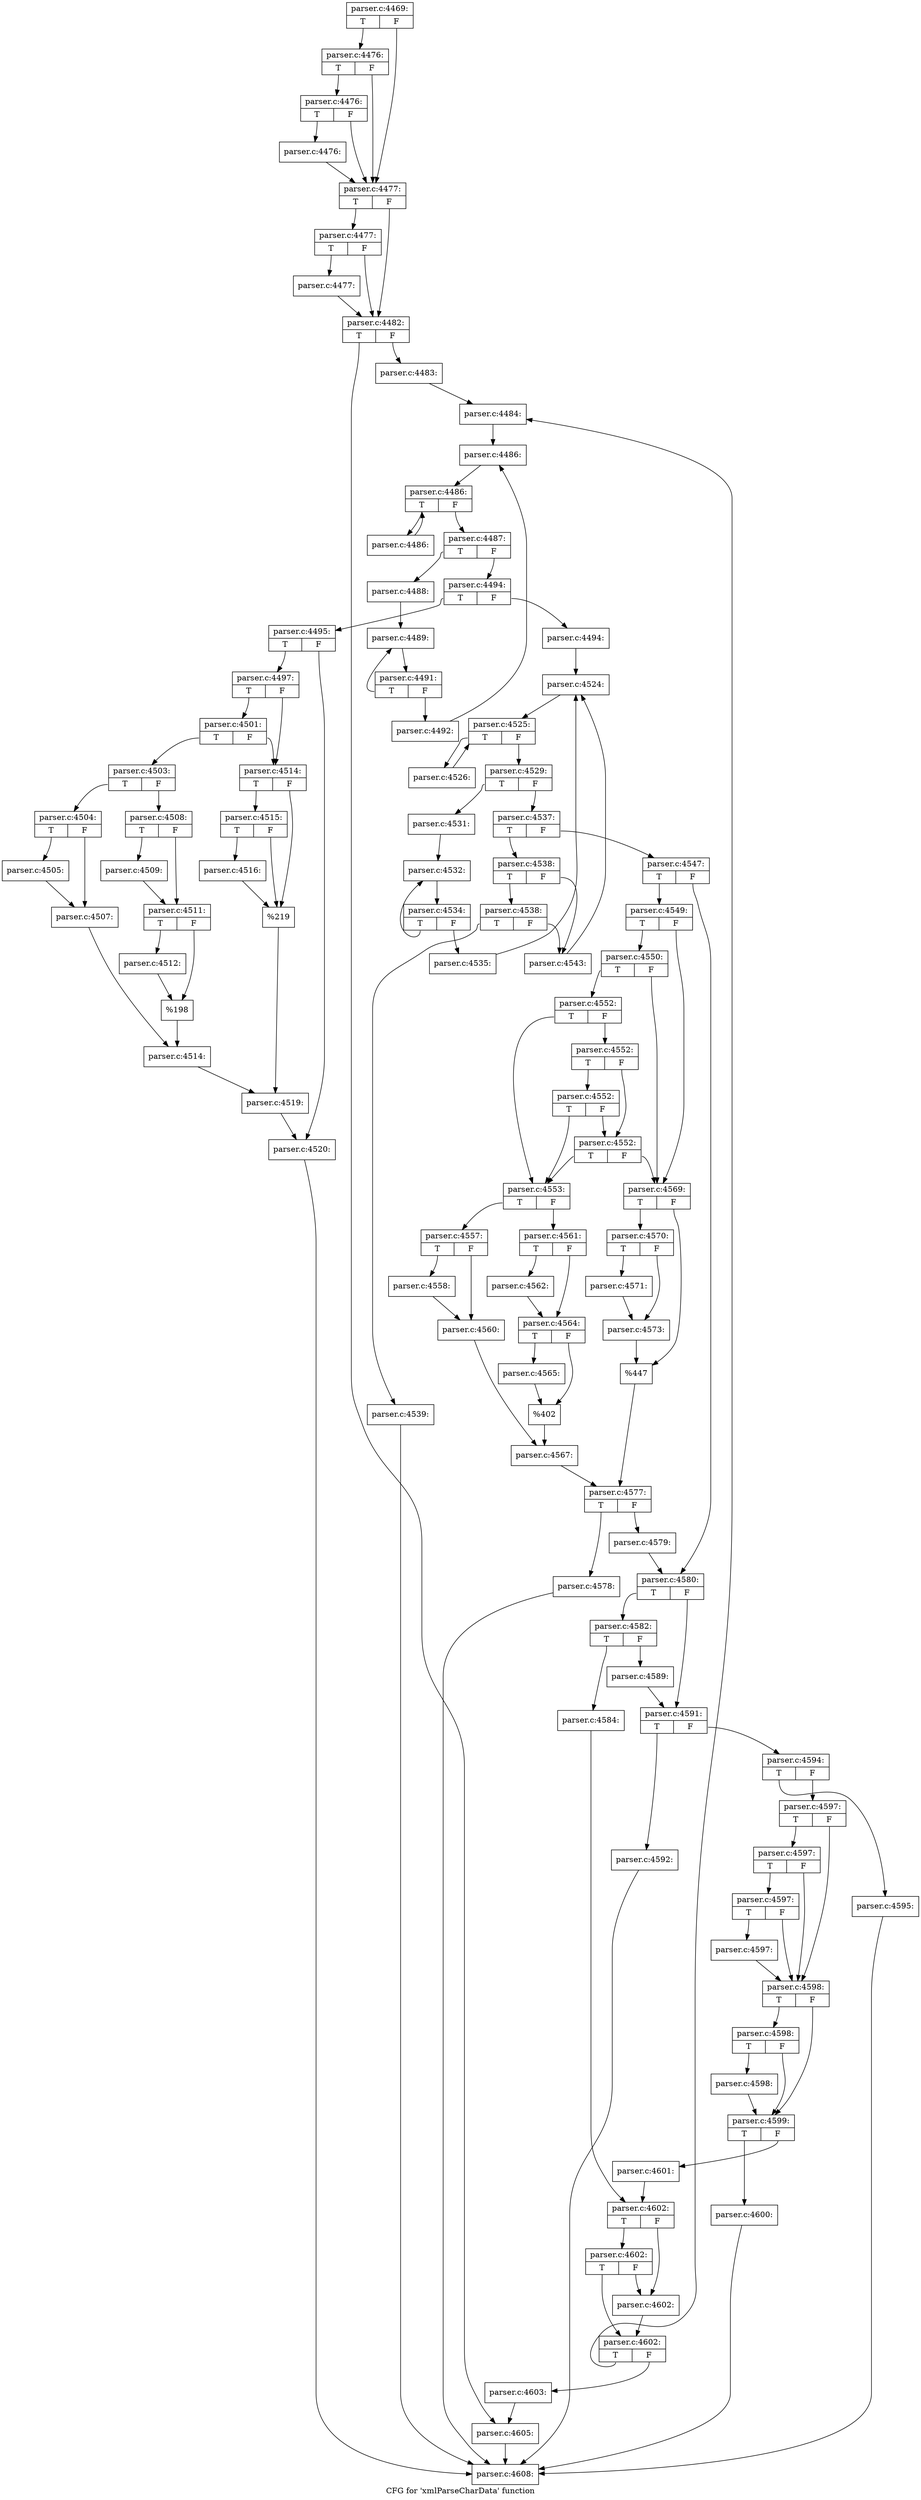 digraph "CFG for 'xmlParseCharData' function" {
	label="CFG for 'xmlParseCharData' function";

	Node0x4399240 [shape=record,label="{parser.c:4469:|{<s0>T|<s1>F}}"];
	Node0x4399240:s0 -> Node0x43ab1f0;
	Node0x4399240:s1 -> Node0x43ab120;
	Node0x43ab1f0 [shape=record,label="{parser.c:4476:|{<s0>T|<s1>F}}"];
	Node0x43ab1f0:s0 -> Node0x43ab170;
	Node0x43ab1f0:s1 -> Node0x43ab120;
	Node0x43ab170 [shape=record,label="{parser.c:4476:|{<s0>T|<s1>F}}"];
	Node0x43ab170:s0 -> Node0x43ab0d0;
	Node0x43ab170:s1 -> Node0x43ab120;
	Node0x43ab0d0 [shape=record,label="{parser.c:4476:}"];
	Node0x43ab0d0 -> Node0x43ab120;
	Node0x43ab120 [shape=record,label="{parser.c:4477:|{<s0>T|<s1>F}}"];
	Node0x43ab120:s0 -> Node0x43ac530;
	Node0x43ab120:s1 -> Node0x43ac4e0;
	Node0x43ac530 [shape=record,label="{parser.c:4477:|{<s0>T|<s1>F}}"];
	Node0x43ac530:s0 -> Node0x43ac490;
	Node0x43ac530:s1 -> Node0x43ac4e0;
	Node0x43ac490 [shape=record,label="{parser.c:4477:}"];
	Node0x43ac490 -> Node0x43ac4e0;
	Node0x43ac4e0 [shape=record,label="{parser.c:4482:|{<s0>T|<s1>F}}"];
	Node0x43ac4e0:s0 -> Node0x43ad170;
	Node0x43ac4e0:s1 -> Node0x43ad120;
	Node0x43ad120 [shape=record,label="{parser.c:4483:}"];
	Node0x43ad120 -> Node0x43ad870;
	Node0x43ad870 [shape=record,label="{parser.c:4484:}"];
	Node0x43ad870 -> Node0x43ad930;
	Node0x43ad930 [shape=record,label="{parser.c:4486:}"];
	Node0x43ad930 -> Node0x43ae310;
	Node0x43ae310 [shape=record,label="{parser.c:4486:|{<s0>T|<s1>F}}"];
	Node0x43ae310:s0 -> Node0x43ae7c0;
	Node0x43ae310:s1 -> Node0x43ae530;
	Node0x43ae7c0 [shape=record,label="{parser.c:4486:}"];
	Node0x43ae7c0 -> Node0x43ae310;
	Node0x43ae530 [shape=record,label="{parser.c:4487:|{<s0>T|<s1>F}}"];
	Node0x43ae530:s0 -> Node0x43aef50;
	Node0x43ae530:s1 -> Node0x43aefa0;
	Node0x43aef50 [shape=record,label="{parser.c:4488:}"];
	Node0x43aef50 -> Node0x43af480;
	Node0x43af480 [shape=record,label="{parser.c:4489:}"];
	Node0x43af480 -> Node0x43af430;
	Node0x43af430 [shape=record,label="{parser.c:4491:|{<s0>T|<s1>F}}"];
	Node0x43af430:s0 -> Node0x43af480;
	Node0x43af430:s1 -> Node0x43af3e0;
	Node0x43af3e0 [shape=record,label="{parser.c:4492:}"];
	Node0x43af3e0 -> Node0x43ad930;
	Node0x43aefa0 [shape=record,label="{parser.c:4494:|{<s0>T|<s1>F}}"];
	Node0x43aefa0:s0 -> Node0x43b0480;
	Node0x43aefa0:s1 -> Node0x43b04d0;
	Node0x43b0480 [shape=record,label="{parser.c:4495:|{<s0>T|<s1>F}}"];
	Node0x43b0480:s0 -> Node0x43b0f50;
	Node0x43b0480:s1 -> Node0x43b0fa0;
	Node0x43b0f50 [shape=record,label="{parser.c:4497:|{<s0>T|<s1>F}}"];
	Node0x43b0f50:s0 -> Node0x42af2c0;
	Node0x43b0f50:s1 -> Node0x42af270;
	Node0x42af2c0 [shape=record,label="{parser.c:4501:|{<s0>T|<s1>F}}"];
	Node0x42af2c0:s0 -> Node0x42af1d0;
	Node0x42af2c0:s1 -> Node0x42af270;
	Node0x42af1d0 [shape=record,label="{parser.c:4503:|{<s0>T|<s1>F}}"];
	Node0x42af1d0:s0 -> Node0x42aff70;
	Node0x42af1d0:s1 -> Node0x42b0010;
	Node0x42aff70 [shape=record,label="{parser.c:4504:|{<s0>T|<s1>F}}"];
	Node0x42aff70:s0 -> Node0x43b44d0;
	Node0x42aff70:s1 -> Node0x43b4800;
	Node0x43b44d0 [shape=record,label="{parser.c:4505:}"];
	Node0x43b44d0 -> Node0x43b4800;
	Node0x43b4800 [shape=record,label="{parser.c:4507:}"];
	Node0x43b4800 -> Node0x42affc0;
	Node0x42b0010 [shape=record,label="{parser.c:4508:|{<s0>T|<s1>F}}"];
	Node0x42b0010:s0 -> Node0x43b54f0;
	Node0x42b0010:s1 -> Node0x43b5540;
	Node0x43b54f0 [shape=record,label="{parser.c:4509:}"];
	Node0x43b54f0 -> Node0x43b5540;
	Node0x43b5540 [shape=record,label="{parser.c:4511:|{<s0>T|<s1>F}}"];
	Node0x43b5540:s0 -> Node0x43b6170;
	Node0x43b5540:s1 -> Node0x43b61c0;
	Node0x43b6170 [shape=record,label="{parser.c:4512:}"];
	Node0x43b6170 -> Node0x43b61c0;
	Node0x43b61c0 [shape=record,label="{%198}"];
	Node0x43b61c0 -> Node0x42affc0;
	Node0x42affc0 [shape=record,label="{parser.c:4514:}"];
	Node0x42affc0 -> Node0x42af220;
	Node0x42af270 [shape=record,label="{parser.c:4514:|{<s0>T|<s1>F}}"];
	Node0x42af270:s0 -> Node0x43b6c70;
	Node0x42af270:s1 -> Node0x43b6c20;
	Node0x43b6c70 [shape=record,label="{parser.c:4515:|{<s0>T|<s1>F}}"];
	Node0x43b6c70:s0 -> Node0x43b6bd0;
	Node0x43b6c70:s1 -> Node0x43b6c20;
	Node0x43b6bd0 [shape=record,label="{parser.c:4516:}"];
	Node0x43b6bd0 -> Node0x43b6c20;
	Node0x43b6c20 [shape=record,label="{%219}"];
	Node0x43b6c20 -> Node0x42af220;
	Node0x42af220 [shape=record,label="{parser.c:4519:}"];
	Node0x42af220 -> Node0x43b0fa0;
	Node0x43b0fa0 [shape=record,label="{parser.c:4520:}"];
	Node0x43b0fa0 -> Node0x43994c0;
	Node0x43b04d0 [shape=record,label="{parser.c:4494:}"];
	Node0x43b04d0 -> Node0x43b7f30;
	Node0x43b7f30 [shape=record,label="{parser.c:4524:}"];
	Node0x43b7f30 -> Node0x43b83e0;
	Node0x43b83e0 [shape=record,label="{parser.c:4525:|{<s0>T|<s1>F}}"];
	Node0x43b83e0:s0 -> Node0x4279840;
	Node0x43b83e0:s1 -> Node0x43b85c0;
	Node0x4279840 [shape=record,label="{parser.c:4526:}"];
	Node0x4279840 -> Node0x43b83e0;
	Node0x43b85c0 [shape=record,label="{parser.c:4529:|{<s0>T|<s1>F}}"];
	Node0x43b85c0:s0 -> Node0x43b9190;
	Node0x43b85c0:s1 -> Node0x43b91e0;
	Node0x43b9190 [shape=record,label="{parser.c:4531:}"];
	Node0x43b9190 -> Node0x43b96c0;
	Node0x43b96c0 [shape=record,label="{parser.c:4532:}"];
	Node0x43b96c0 -> Node0x43b9670;
	Node0x43b9670 [shape=record,label="{parser.c:4534:|{<s0>T|<s1>F}}"];
	Node0x43b9670:s0 -> Node0x43b96c0;
	Node0x43b9670:s1 -> Node0x43b9620;
	Node0x43b9620 [shape=record,label="{parser.c:4535:}"];
	Node0x43b9620 -> Node0x43b7f30;
	Node0x43b91e0 [shape=record,label="{parser.c:4537:|{<s0>T|<s1>F}}"];
	Node0x43b91e0:s0 -> Node0x43ba6c0;
	Node0x43b91e0:s1 -> Node0x43ba710;
	Node0x43ba6c0 [shape=record,label="{parser.c:4538:|{<s0>T|<s1>F}}"];
	Node0x43ba6c0:s0 -> Node0x43baca0;
	Node0x43ba6c0:s1 -> Node0x43bac50;
	Node0x43baca0 [shape=record,label="{parser.c:4538:|{<s0>T|<s1>F}}"];
	Node0x43baca0:s0 -> Node0x43bac00;
	Node0x43baca0:s1 -> Node0x43bac50;
	Node0x43bac00 [shape=record,label="{parser.c:4539:}"];
	Node0x43bac00 -> Node0x43994c0;
	Node0x43bac50 [shape=record,label="{parser.c:4543:}"];
	Node0x43bac50 -> Node0x43b7f30;
	Node0x43ba710 [shape=record,label="{parser.c:4547:|{<s0>T|<s1>F}}"];
	Node0x43ba710:s0 -> Node0x43bc950;
	Node0x43ba710:s1 -> Node0x43bc9a0;
	Node0x43bc950 [shape=record,label="{parser.c:4549:|{<s0>T|<s1>F}}"];
	Node0x43bc950:s0 -> Node0x43bced0;
	Node0x43bc950:s1 -> Node0x43bce00;
	Node0x43bced0 [shape=record,label="{parser.c:4550:|{<s0>T|<s1>F}}"];
	Node0x43bced0:s0 -> Node0x43bce50;
	Node0x43bced0:s1 -> Node0x43bce00;
	Node0x43bce50 [shape=record,label="{parser.c:4552:|{<s0>T|<s1>F}}"];
	Node0x43bce50:s0 -> Node0x43bcd60;
	Node0x43bce50:s1 -> Node0x43bda90;
	Node0x43bda90 [shape=record,label="{parser.c:4552:|{<s0>T|<s1>F}}"];
	Node0x43bda90:s0 -> Node0x43bdf10;
	Node0x43bda90:s1 -> Node0x43bda10;
	Node0x43bdf10 [shape=record,label="{parser.c:4552:|{<s0>T|<s1>F}}"];
	Node0x43bdf10:s0 -> Node0x43bcd60;
	Node0x43bdf10:s1 -> Node0x43bda10;
	Node0x43bda10 [shape=record,label="{parser.c:4552:|{<s0>T|<s1>F}}"];
	Node0x43bda10:s0 -> Node0x43bcd60;
	Node0x43bda10:s1 -> Node0x43bce00;
	Node0x43bcd60 [shape=record,label="{parser.c:4553:|{<s0>T|<s1>F}}"];
	Node0x43bcd60:s0 -> Node0x43bf650;
	Node0x43bcd60:s1 -> Node0x43bf6f0;
	Node0x43bf650 [shape=record,label="{parser.c:4557:|{<s0>T|<s1>F}}"];
	Node0x43bf650:s0 -> Node0x43bfc40;
	Node0x43bf650:s1 -> Node0x43bfc90;
	Node0x43bfc40 [shape=record,label="{parser.c:4558:}"];
	Node0x43bfc40 -> Node0x43bfc90;
	Node0x43bfc90 [shape=record,label="{parser.c:4560:}"];
	Node0x43bfc90 -> Node0x43bf6a0;
	Node0x43bf6f0 [shape=record,label="{parser.c:4561:|{<s0>T|<s1>F}}"];
	Node0x43bf6f0:s0 -> Node0x43c0aa0;
	Node0x43bf6f0:s1 -> Node0x43c0af0;
	Node0x43c0aa0 [shape=record,label="{parser.c:4562:}"];
	Node0x43c0aa0 -> Node0x43c0af0;
	Node0x43c0af0 [shape=record,label="{parser.c:4564:|{<s0>T|<s1>F}}"];
	Node0x43c0af0:s0 -> Node0x43c1760;
	Node0x43c0af0:s1 -> Node0x43c17b0;
	Node0x43c1760 [shape=record,label="{parser.c:4565:}"];
	Node0x43c1760 -> Node0x43c17b0;
	Node0x43c17b0 [shape=record,label="{%402}"];
	Node0x43c17b0 -> Node0x43bf6a0;
	Node0x43bf6a0 [shape=record,label="{parser.c:4567:}"];
	Node0x43bf6a0 -> Node0x43bcdb0;
	Node0x43bce00 [shape=record,label="{parser.c:4569:|{<s0>T|<s1>F}}"];
	Node0x43bce00:s0 -> Node0x43c29a0;
	Node0x43bce00:s1 -> Node0x43c29f0;
	Node0x43c29a0 [shape=record,label="{parser.c:4570:|{<s0>T|<s1>F}}"];
	Node0x43c29a0:s0 -> Node0x43c2ee0;
	Node0x43c29a0:s1 -> Node0x43c2f30;
	Node0x43c2ee0 [shape=record,label="{parser.c:4571:}"];
	Node0x43c2ee0 -> Node0x43c2f30;
	Node0x43c2f30 [shape=record,label="{parser.c:4573:}"];
	Node0x43c2f30 -> Node0x43c29f0;
	Node0x43c29f0 [shape=record,label="{%447}"];
	Node0x43c29f0 -> Node0x43bcdb0;
	Node0x43bcdb0 [shape=record,label="{parser.c:4577:|{<s0>T|<s1>F}}"];
	Node0x43bcdb0:s0 -> Node0x43c46f0;
	Node0x43bcdb0:s1 -> Node0x43c4740;
	Node0x43c46f0 [shape=record,label="{parser.c:4578:}"];
	Node0x43c46f0 -> Node0x43994c0;
	Node0x43c4740 [shape=record,label="{parser.c:4579:}"];
	Node0x43c4740 -> Node0x43bc9a0;
	Node0x43bc9a0 [shape=record,label="{parser.c:4580:|{<s0>T|<s1>F}}"];
	Node0x43bc9a0:s0 -> Node0x43c50e0;
	Node0x43bc9a0:s1 -> Node0x43c5130;
	Node0x43c50e0 [shape=record,label="{parser.c:4582:|{<s0>T|<s1>F}}"];
	Node0x43c50e0:s0 -> Node0x43c5750;
	Node0x43c50e0:s1 -> Node0x43c57a0;
	Node0x43c5750 [shape=record,label="{parser.c:4584:}"];
	Node0x43c5750 -> Node0x43ad820;
	Node0x43c57a0 [shape=record,label="{parser.c:4589:}"];
	Node0x43c57a0 -> Node0x43c5130;
	Node0x43c5130 [shape=record,label="{parser.c:4591:|{<s0>T|<s1>F}}"];
	Node0x43c5130:s0 -> Node0x43c6d00;
	Node0x43c5130:s1 -> Node0x43c6d50;
	Node0x43c6d00 [shape=record,label="{parser.c:4592:}"];
	Node0x43c6d00 -> Node0x43994c0;
	Node0x43c6d50 [shape=record,label="{parser.c:4594:|{<s0>T|<s1>F}}"];
	Node0x43c6d50:s0 -> Node0x43c72c0;
	Node0x43c6d50:s1 -> Node0x43c7310;
	Node0x43c72c0 [shape=record,label="{parser.c:4595:}"];
	Node0x43c72c0 -> Node0x43994c0;
	Node0x43c7310 [shape=record,label="{parser.c:4597:|{<s0>T|<s1>F}}"];
	Node0x43c7310:s0 -> Node0x43c7970;
	Node0x43c7310:s1 -> Node0x43c78a0;
	Node0x43c7970 [shape=record,label="{parser.c:4597:|{<s0>T|<s1>F}}"];
	Node0x43c7970:s0 -> Node0x43c78f0;
	Node0x43c7970:s1 -> Node0x43c78a0;
	Node0x43c78f0 [shape=record,label="{parser.c:4597:|{<s0>T|<s1>F}}"];
	Node0x43c78f0:s0 -> Node0x43c7850;
	Node0x43c78f0:s1 -> Node0x43c78a0;
	Node0x43c7850 [shape=record,label="{parser.c:4597:}"];
	Node0x43c7850 -> Node0x43c78a0;
	Node0x43c78a0 [shape=record,label="{parser.c:4598:|{<s0>T|<s1>F}}"];
	Node0x43c78a0:s0 -> Node0x43c8cb0;
	Node0x43c78a0:s1 -> Node0x43c8c60;
	Node0x43c8cb0 [shape=record,label="{parser.c:4598:|{<s0>T|<s1>F}}"];
	Node0x43c8cb0:s0 -> Node0x43c8c10;
	Node0x43c8cb0:s1 -> Node0x43c8c60;
	Node0x43c8c10 [shape=record,label="{parser.c:4598:}"];
	Node0x43c8c10 -> Node0x43c8c60;
	Node0x43c8c60 [shape=record,label="{parser.c:4599:|{<s0>T|<s1>F}}"];
	Node0x43c8c60:s0 -> Node0x43c98a0;
	Node0x43c8c60:s1 -> Node0x43c98f0;
	Node0x43c98a0 [shape=record,label="{parser.c:4600:}"];
	Node0x43c98a0 -> Node0x43994c0;
	Node0x43c98f0 [shape=record,label="{parser.c:4601:}"];
	Node0x43c98f0 -> Node0x43ad820;
	Node0x43ad820 [shape=record,label="{parser.c:4602:|{<s0>T|<s1>F}}"];
	Node0x43ad820:s0 -> Node0x43ca290;
	Node0x43ad820:s1 -> Node0x43ca240;
	Node0x43ca290 [shape=record,label="{parser.c:4602:|{<s0>T|<s1>F}}"];
	Node0x43ca290:s0 -> Node0x43ca1f0;
	Node0x43ca290:s1 -> Node0x43ca240;
	Node0x43ca240 [shape=record,label="{parser.c:4602:}"];
	Node0x43ca240 -> Node0x43ca1f0;
	Node0x43ca1f0 [shape=record,label="{parser.c:4602:|{<s0>T|<s1>F}}"];
	Node0x43ca1f0:s0 -> Node0x43ad870;
	Node0x43ca1f0:s1 -> Node0x43ad7d0;
	Node0x43ad7d0 [shape=record,label="{parser.c:4603:}"];
	Node0x43ad7d0 -> Node0x43ad170;
	Node0x43ad170 [shape=record,label="{parser.c:4605:}"];
	Node0x43ad170 -> Node0x43994c0;
	Node0x43994c0 [shape=record,label="{parser.c:4608:}"];
}
